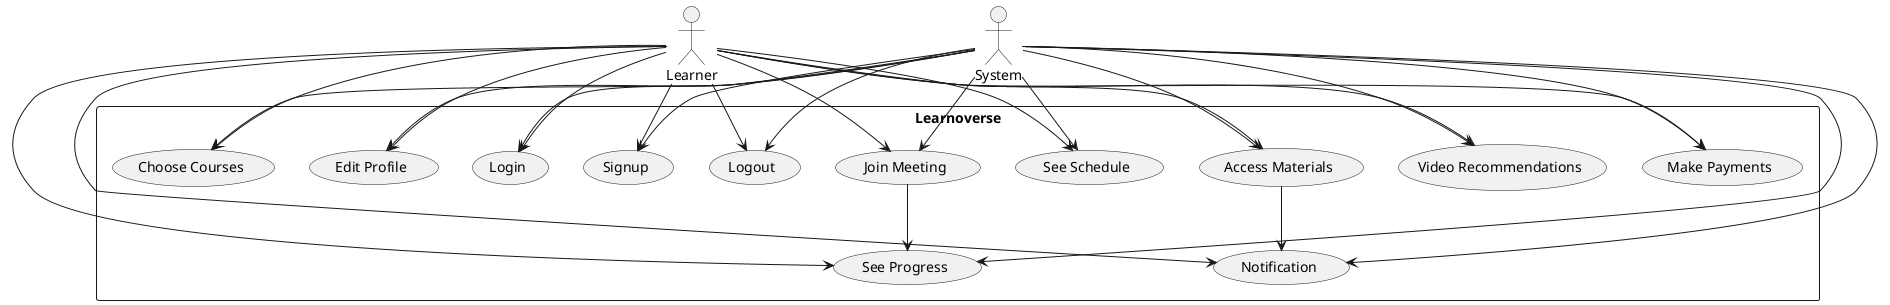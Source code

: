 @startuml
!define ICONURL https://www.plantuml.com/plantuml/img/
!define ICON(name) [![](ICONURL{name}.png =20x20)]

actor Learner as Learner
actor System as App

rectangle Learnoverse {
    (Signup)
    (Login)
    (Edit Profile)
    (Choose Courses)
    (Make Payments)
    (Video Recommendations)
    (Access Materials)
    (See Schedule)
    (Join Meeting)
    (See Progress)
    (Notification)
    (Logout)
}

Learner --> (Signup)
Learner --> (Login)
Learner --> (Edit Profile)
Learner --> (Choose Courses)
Learner --> (Make Payments)
Learner --> (Video Recommendations)
Learner --> (Access Materials)
Learner --> (See Schedule)
Learner --> (Join Meeting)
Learner --> (See Progress)
Learner --> (Notification)
Learner --> (Logout)

App --> (Signup)
App --> (Login)
App --> (Edit Profile)
App --> (Choose Courses)
App --> (Make Payments)
App --> (Video Recommendations)
App --> (Access Materials)
App --> (See Schedule)
App --> (Join Meeting)
App --> (See Progress)
App --> (Notification)
App --> (Logout)

(Access Materials) --> (Notification)
(Join Meeting) --> (See Progress)

@enduml
